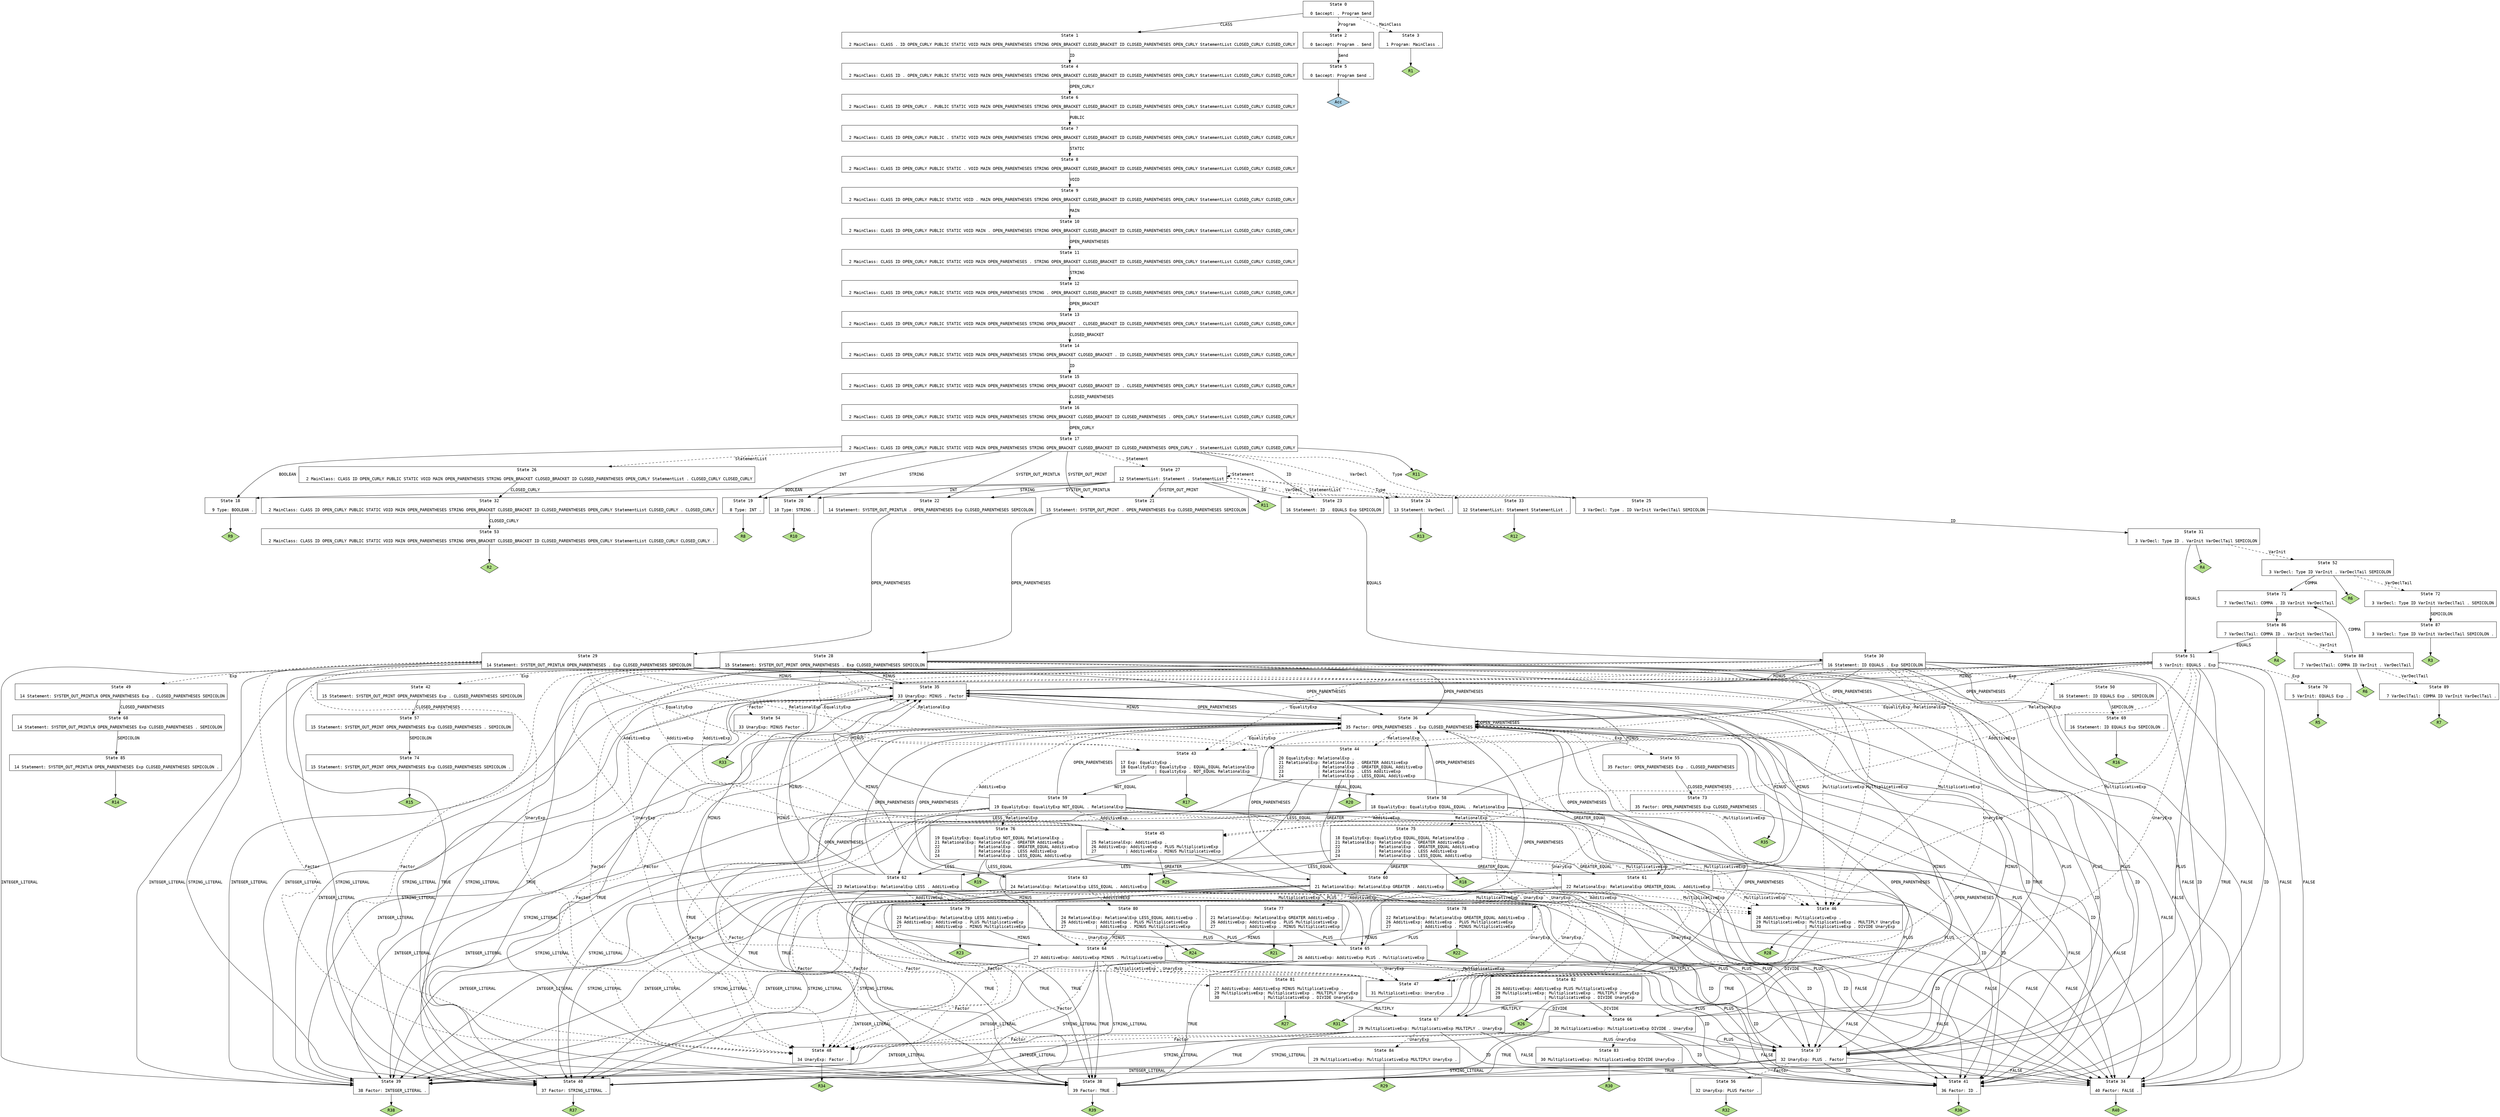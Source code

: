 // Generated by GNU Bison 3.0.4.
// Report bugs to <bug-bison@gnu.org>.
// Home page: <http://www.gnu.org/software/bison/>.

digraph "parser.y"
{
  node [fontname = courier, shape = box, colorscheme = paired6]
  edge [fontname = courier]

  0 [label="State 0\n\l  0 $accept: . Program $end\l"]
  0 -> 1 [style=solid label="CLASS"]
  0 -> 2 [style=dashed label="Program"]
  0 -> 3 [style=dashed label="MainClass"]
  1 [label="State 1\n\l  2 MainClass: CLASS . ID OPEN_CURLY PUBLIC STATIC VOID MAIN OPEN_PARENTHESES STRING OPEN_BRACKET CLOSED_BRACKET ID CLOSED_PARENTHESES OPEN_CURLY StatementList CLOSED_CURLY CLOSED_CURLY\l"]
  1 -> 4 [style=solid label="ID"]
  2 [label="State 2\n\l  0 $accept: Program . $end\l"]
  2 -> 5 [style=solid label="$end"]
  3 [label="State 3\n\l  1 Program: MainClass .\l"]
  3 -> "3R1" [style=solid]
 "3R1" [label="R1", fillcolor=3, shape=diamond, style=filled]
  4 [label="State 4\n\l  2 MainClass: CLASS ID . OPEN_CURLY PUBLIC STATIC VOID MAIN OPEN_PARENTHESES STRING OPEN_BRACKET CLOSED_BRACKET ID CLOSED_PARENTHESES OPEN_CURLY StatementList CLOSED_CURLY CLOSED_CURLY\l"]
  4 -> 6 [style=solid label="OPEN_CURLY"]
  5 [label="State 5\n\l  0 $accept: Program $end .\l"]
  5 -> "5R0" [style=solid]
 "5R0" [label="Acc", fillcolor=1, shape=diamond, style=filled]
  6 [label="State 6\n\l  2 MainClass: CLASS ID OPEN_CURLY . PUBLIC STATIC VOID MAIN OPEN_PARENTHESES STRING OPEN_BRACKET CLOSED_BRACKET ID CLOSED_PARENTHESES OPEN_CURLY StatementList CLOSED_CURLY CLOSED_CURLY\l"]
  6 -> 7 [style=solid label="PUBLIC"]
  7 [label="State 7\n\l  2 MainClass: CLASS ID OPEN_CURLY PUBLIC . STATIC VOID MAIN OPEN_PARENTHESES STRING OPEN_BRACKET CLOSED_BRACKET ID CLOSED_PARENTHESES OPEN_CURLY StatementList CLOSED_CURLY CLOSED_CURLY\l"]
  7 -> 8 [style=solid label="STATIC"]
  8 [label="State 8\n\l  2 MainClass: CLASS ID OPEN_CURLY PUBLIC STATIC . VOID MAIN OPEN_PARENTHESES STRING OPEN_BRACKET CLOSED_BRACKET ID CLOSED_PARENTHESES OPEN_CURLY StatementList CLOSED_CURLY CLOSED_CURLY\l"]
  8 -> 9 [style=solid label="VOID"]
  9 [label="State 9\n\l  2 MainClass: CLASS ID OPEN_CURLY PUBLIC STATIC VOID . MAIN OPEN_PARENTHESES STRING OPEN_BRACKET CLOSED_BRACKET ID CLOSED_PARENTHESES OPEN_CURLY StatementList CLOSED_CURLY CLOSED_CURLY\l"]
  9 -> 10 [style=solid label="MAIN"]
  10 [label="State 10\n\l  2 MainClass: CLASS ID OPEN_CURLY PUBLIC STATIC VOID MAIN . OPEN_PARENTHESES STRING OPEN_BRACKET CLOSED_BRACKET ID CLOSED_PARENTHESES OPEN_CURLY StatementList CLOSED_CURLY CLOSED_CURLY\l"]
  10 -> 11 [style=solid label="OPEN_PARENTHESES"]
  11 [label="State 11\n\l  2 MainClass: CLASS ID OPEN_CURLY PUBLIC STATIC VOID MAIN OPEN_PARENTHESES . STRING OPEN_BRACKET CLOSED_BRACKET ID CLOSED_PARENTHESES OPEN_CURLY StatementList CLOSED_CURLY CLOSED_CURLY\l"]
  11 -> 12 [style=solid label="STRING"]
  12 [label="State 12\n\l  2 MainClass: CLASS ID OPEN_CURLY PUBLIC STATIC VOID MAIN OPEN_PARENTHESES STRING . OPEN_BRACKET CLOSED_BRACKET ID CLOSED_PARENTHESES OPEN_CURLY StatementList CLOSED_CURLY CLOSED_CURLY\l"]
  12 -> 13 [style=solid label="OPEN_BRACKET"]
  13 [label="State 13\n\l  2 MainClass: CLASS ID OPEN_CURLY PUBLIC STATIC VOID MAIN OPEN_PARENTHESES STRING OPEN_BRACKET . CLOSED_BRACKET ID CLOSED_PARENTHESES OPEN_CURLY StatementList CLOSED_CURLY CLOSED_CURLY\l"]
  13 -> 14 [style=solid label="CLOSED_BRACKET"]
  14 [label="State 14\n\l  2 MainClass: CLASS ID OPEN_CURLY PUBLIC STATIC VOID MAIN OPEN_PARENTHESES STRING OPEN_BRACKET CLOSED_BRACKET . ID CLOSED_PARENTHESES OPEN_CURLY StatementList CLOSED_CURLY CLOSED_CURLY\l"]
  14 -> 15 [style=solid label="ID"]
  15 [label="State 15\n\l  2 MainClass: CLASS ID OPEN_CURLY PUBLIC STATIC VOID MAIN OPEN_PARENTHESES STRING OPEN_BRACKET CLOSED_BRACKET ID . CLOSED_PARENTHESES OPEN_CURLY StatementList CLOSED_CURLY CLOSED_CURLY\l"]
  15 -> 16 [style=solid label="CLOSED_PARENTHESES"]
  16 [label="State 16\n\l  2 MainClass: CLASS ID OPEN_CURLY PUBLIC STATIC VOID MAIN OPEN_PARENTHESES STRING OPEN_BRACKET CLOSED_BRACKET ID CLOSED_PARENTHESES . OPEN_CURLY StatementList CLOSED_CURLY CLOSED_CURLY\l"]
  16 -> 17 [style=solid label="OPEN_CURLY"]
  17 [label="State 17\n\l  2 MainClass: CLASS ID OPEN_CURLY PUBLIC STATIC VOID MAIN OPEN_PARENTHESES STRING OPEN_BRACKET CLOSED_BRACKET ID CLOSED_PARENTHESES OPEN_CURLY . StatementList CLOSED_CURLY CLOSED_CURLY\l"]
  17 -> 18 [style=solid label="BOOLEAN"]
  17 -> 19 [style=solid label="INT"]
  17 -> 20 [style=solid label="STRING"]
  17 -> 21 [style=solid label="SYSTEM_OUT_PRINT"]
  17 -> 22 [style=solid label="SYSTEM_OUT_PRINTLN"]
  17 -> 23 [style=solid label="ID"]
  17 -> 24 [style=dashed label="VarDecl"]
  17 -> 25 [style=dashed label="Type"]
  17 -> 26 [style=dashed label="StatementList"]
  17 -> 27 [style=dashed label="Statement"]
  17 -> "17R11" [style=solid]
 "17R11" [label="R11", fillcolor=3, shape=diamond, style=filled]
  18 [label="State 18\n\l  9 Type: BOOLEAN .\l"]
  18 -> "18R9" [style=solid]
 "18R9" [label="R9", fillcolor=3, shape=diamond, style=filled]
  19 [label="State 19\n\l  8 Type: INT .\l"]
  19 -> "19R8" [style=solid]
 "19R8" [label="R8", fillcolor=3, shape=diamond, style=filled]
  20 [label="State 20\n\l 10 Type: STRING .\l"]
  20 -> "20R10" [style=solid]
 "20R10" [label="R10", fillcolor=3, shape=diamond, style=filled]
  21 [label="State 21\n\l 15 Statement: SYSTEM_OUT_PRINT . OPEN_PARENTHESES Exp CLOSED_PARENTHESES SEMICOLON\l"]
  21 -> 28 [style=solid label="OPEN_PARENTHESES"]
  22 [label="State 22\n\l 14 Statement: SYSTEM_OUT_PRINTLN . OPEN_PARENTHESES Exp CLOSED_PARENTHESES SEMICOLON\l"]
  22 -> 29 [style=solid label="OPEN_PARENTHESES"]
  23 [label="State 23\n\l 16 Statement: ID . EQUALS Exp SEMICOLON\l"]
  23 -> 30 [style=solid label="EQUALS"]
  24 [label="State 24\n\l 13 Statement: VarDecl .\l"]
  24 -> "24R13" [style=solid]
 "24R13" [label="R13", fillcolor=3, shape=diamond, style=filled]
  25 [label="State 25\n\l  3 VarDecl: Type . ID VarInit VarDeclTail SEMICOLON\l"]
  25 -> 31 [style=solid label="ID"]
  26 [label="State 26\n\l  2 MainClass: CLASS ID OPEN_CURLY PUBLIC STATIC VOID MAIN OPEN_PARENTHESES STRING OPEN_BRACKET CLOSED_BRACKET ID CLOSED_PARENTHESES OPEN_CURLY StatementList . CLOSED_CURLY CLOSED_CURLY\l"]
  26 -> 32 [style=solid label="CLOSED_CURLY"]
  27 [label="State 27\n\l 12 StatementList: Statement . StatementList\l"]
  27 -> 18 [style=solid label="BOOLEAN"]
  27 -> 19 [style=solid label="INT"]
  27 -> 20 [style=solid label="STRING"]
  27 -> 21 [style=solid label="SYSTEM_OUT_PRINT"]
  27 -> 22 [style=solid label="SYSTEM_OUT_PRINTLN"]
  27 -> 23 [style=solid label="ID"]
  27 -> 24 [style=dashed label="VarDecl"]
  27 -> 25 [style=dashed label="Type"]
  27 -> 33 [style=dashed label="StatementList"]
  27 -> 27 [style=dashed label="Statement"]
  27 -> "27R11" [style=solid]
 "27R11" [label="R11", fillcolor=3, shape=diamond, style=filled]
  28 [label="State 28\n\l 15 Statement: SYSTEM_OUT_PRINT OPEN_PARENTHESES . Exp CLOSED_PARENTHESES SEMICOLON\l"]
  28 -> 34 [style=solid label="FALSE"]
  28 -> 35 [style=solid label="MINUS"]
  28 -> 36 [style=solid label="OPEN_PARENTHESES"]
  28 -> 37 [style=solid label="PLUS"]
  28 -> 38 [style=solid label="TRUE"]
  28 -> 39 [style=solid label="INTEGER_LITERAL"]
  28 -> 40 [style=solid label="STRING_LITERAL"]
  28 -> 41 [style=solid label="ID"]
  28 -> 42 [style=dashed label="Exp"]
  28 -> 43 [style=dashed label="EqualityExp"]
  28 -> 44 [style=dashed label="RelationalExp"]
  28 -> 45 [style=dashed label="AdditiveExp"]
  28 -> 46 [style=dashed label="MultiplicativeExp"]
  28 -> 47 [style=dashed label="UnaryExp"]
  28 -> 48 [style=dashed label="Factor"]
  29 [label="State 29\n\l 14 Statement: SYSTEM_OUT_PRINTLN OPEN_PARENTHESES . Exp CLOSED_PARENTHESES SEMICOLON\l"]
  29 -> 34 [style=solid label="FALSE"]
  29 -> 35 [style=solid label="MINUS"]
  29 -> 36 [style=solid label="OPEN_PARENTHESES"]
  29 -> 37 [style=solid label="PLUS"]
  29 -> 38 [style=solid label="TRUE"]
  29 -> 39 [style=solid label="INTEGER_LITERAL"]
  29 -> 40 [style=solid label="STRING_LITERAL"]
  29 -> 41 [style=solid label="ID"]
  29 -> 49 [style=dashed label="Exp"]
  29 -> 43 [style=dashed label="EqualityExp"]
  29 -> 44 [style=dashed label="RelationalExp"]
  29 -> 45 [style=dashed label="AdditiveExp"]
  29 -> 46 [style=dashed label="MultiplicativeExp"]
  29 -> 47 [style=dashed label="UnaryExp"]
  29 -> 48 [style=dashed label="Factor"]
  30 [label="State 30\n\l 16 Statement: ID EQUALS . Exp SEMICOLON\l"]
  30 -> 34 [style=solid label="FALSE"]
  30 -> 35 [style=solid label="MINUS"]
  30 -> 36 [style=solid label="OPEN_PARENTHESES"]
  30 -> 37 [style=solid label="PLUS"]
  30 -> 38 [style=solid label="TRUE"]
  30 -> 39 [style=solid label="INTEGER_LITERAL"]
  30 -> 40 [style=solid label="STRING_LITERAL"]
  30 -> 41 [style=solid label="ID"]
  30 -> 50 [style=dashed label="Exp"]
  30 -> 43 [style=dashed label="EqualityExp"]
  30 -> 44 [style=dashed label="RelationalExp"]
  30 -> 45 [style=dashed label="AdditiveExp"]
  30 -> 46 [style=dashed label="MultiplicativeExp"]
  30 -> 47 [style=dashed label="UnaryExp"]
  30 -> 48 [style=dashed label="Factor"]
  31 [label="State 31\n\l  3 VarDecl: Type ID . VarInit VarDeclTail SEMICOLON\l"]
  31 -> 51 [style=solid label="EQUALS"]
  31 -> 52 [style=dashed label="VarInit"]
  31 -> "31R4" [style=solid]
 "31R4" [label="R4", fillcolor=3, shape=diamond, style=filled]
  32 [label="State 32\n\l  2 MainClass: CLASS ID OPEN_CURLY PUBLIC STATIC VOID MAIN OPEN_PARENTHESES STRING OPEN_BRACKET CLOSED_BRACKET ID CLOSED_PARENTHESES OPEN_CURLY StatementList CLOSED_CURLY . CLOSED_CURLY\l"]
  32 -> 53 [style=solid label="CLOSED_CURLY"]
  33 [label="State 33\n\l 12 StatementList: Statement StatementList .\l"]
  33 -> "33R12" [style=solid]
 "33R12" [label="R12", fillcolor=3, shape=diamond, style=filled]
  34 [label="State 34\n\l 40 Factor: FALSE .\l"]
  34 -> "34R40" [style=solid]
 "34R40" [label="R40", fillcolor=3, shape=diamond, style=filled]
  35 [label="State 35\n\l 33 UnaryExp: MINUS . Factor\l"]
  35 -> 34 [style=solid label="FALSE"]
  35 -> 36 [style=solid label="OPEN_PARENTHESES"]
  35 -> 38 [style=solid label="TRUE"]
  35 -> 39 [style=solid label="INTEGER_LITERAL"]
  35 -> 40 [style=solid label="STRING_LITERAL"]
  35 -> 41 [style=solid label="ID"]
  35 -> 54 [style=dashed label="Factor"]
  36 [label="State 36\n\l 35 Factor: OPEN_PARENTHESES . Exp CLOSED_PARENTHESES\l"]
  36 -> 34 [style=solid label="FALSE"]
  36 -> 35 [style=solid label="MINUS"]
  36 -> 36 [style=solid label="OPEN_PARENTHESES"]
  36 -> 37 [style=solid label="PLUS"]
  36 -> 38 [style=solid label="TRUE"]
  36 -> 39 [style=solid label="INTEGER_LITERAL"]
  36 -> 40 [style=solid label="STRING_LITERAL"]
  36 -> 41 [style=solid label="ID"]
  36 -> 55 [style=dashed label="Exp"]
  36 -> 43 [style=dashed label="EqualityExp"]
  36 -> 44 [style=dashed label="RelationalExp"]
  36 -> 45 [style=dashed label="AdditiveExp"]
  36 -> 46 [style=dashed label="MultiplicativeExp"]
  36 -> 47 [style=dashed label="UnaryExp"]
  36 -> 48 [style=dashed label="Factor"]
  37 [label="State 37\n\l 32 UnaryExp: PLUS . Factor\l"]
  37 -> 34 [style=solid label="FALSE"]
  37 -> 36 [style=solid label="OPEN_PARENTHESES"]
  37 -> 38 [style=solid label="TRUE"]
  37 -> 39 [style=solid label="INTEGER_LITERAL"]
  37 -> 40 [style=solid label="STRING_LITERAL"]
  37 -> 41 [style=solid label="ID"]
  37 -> 56 [style=dashed label="Factor"]
  38 [label="State 38\n\l 39 Factor: TRUE .\l"]
  38 -> "38R39" [style=solid]
 "38R39" [label="R39", fillcolor=3, shape=diamond, style=filled]
  39 [label="State 39\n\l 38 Factor: INTEGER_LITERAL .\l"]
  39 -> "39R38" [style=solid]
 "39R38" [label="R38", fillcolor=3, shape=diamond, style=filled]
  40 [label="State 40\n\l 37 Factor: STRING_LITERAL .\l"]
  40 -> "40R37" [style=solid]
 "40R37" [label="R37", fillcolor=3, shape=diamond, style=filled]
  41 [label="State 41\n\l 36 Factor: ID .\l"]
  41 -> "41R36" [style=solid]
 "41R36" [label="R36", fillcolor=3, shape=diamond, style=filled]
  42 [label="State 42\n\l 15 Statement: SYSTEM_OUT_PRINT OPEN_PARENTHESES Exp . CLOSED_PARENTHESES SEMICOLON\l"]
  42 -> 57 [style=solid label="CLOSED_PARENTHESES"]
  43 [label="State 43\n\l 17 Exp: EqualityExp .\l 18 EqualityExp: EqualityExp . EQUAL_EQUAL RelationalExp\l 19            | EqualityExp . NOT_EQUAL RelationalExp\l"]
  43 -> 58 [style=solid label="EQUAL_EQUAL"]
  43 -> 59 [style=solid label="NOT_EQUAL"]
  43 -> "43R17" [style=solid]
 "43R17" [label="R17", fillcolor=3, shape=diamond, style=filled]
  44 [label="State 44\n\l 20 EqualityExp: RelationalExp .\l 21 RelationalExp: RelationalExp . GREATER AdditiveExp\l 22              | RelationalExp . GREATER_EQUAL AdditiveExp\l 23              | RelationalExp . LESS AdditiveExp\l 24              | RelationalExp . LESS_EQUAL AdditiveExp\l"]
  44 -> 60 [style=solid label="GREATER"]
  44 -> 61 [style=solid label="GREATER_EQUAL"]
  44 -> 62 [style=solid label="LESS"]
  44 -> 63 [style=solid label="LESS_EQUAL"]
  44 -> "44R20" [style=solid]
 "44R20" [label="R20", fillcolor=3, shape=diamond, style=filled]
  45 [label="State 45\n\l 25 RelationalExp: AdditiveExp .\l 26 AdditiveExp: AdditiveExp . PLUS MultiplicativeExp\l 27            | AdditiveExp . MINUS MultiplicativeExp\l"]
  45 -> 64 [style=solid label="MINUS"]
  45 -> 65 [style=solid label="PLUS"]
  45 -> "45R25" [style=solid]
 "45R25" [label="R25", fillcolor=3, shape=diamond, style=filled]
  46 [label="State 46\n\l 28 AdditiveExp: MultiplicativeExp .\l 29 MultiplicativeExp: MultiplicativeExp . MULTIPLY UnaryExp\l 30                  | MultiplicativeExp . DIVIDE UnaryExp\l"]
  46 -> 66 [style=solid label="DIVIDE"]
  46 -> 67 [style=solid label="MULTIPLY"]
  46 -> "46R28" [style=solid]
 "46R28" [label="R28", fillcolor=3, shape=diamond, style=filled]
  47 [label="State 47\n\l 31 MultiplicativeExp: UnaryExp .\l"]
  47 -> "47R31" [style=solid]
 "47R31" [label="R31", fillcolor=3, shape=diamond, style=filled]
  48 [label="State 48\n\l 34 UnaryExp: Factor .\l"]
  48 -> "48R34" [style=solid]
 "48R34" [label="R34", fillcolor=3, shape=diamond, style=filled]
  49 [label="State 49\n\l 14 Statement: SYSTEM_OUT_PRINTLN OPEN_PARENTHESES Exp . CLOSED_PARENTHESES SEMICOLON\l"]
  49 -> 68 [style=solid label="CLOSED_PARENTHESES"]
  50 [label="State 50\n\l 16 Statement: ID EQUALS Exp . SEMICOLON\l"]
  50 -> 69 [style=solid label="SEMICOLON"]
  51 [label="State 51\n\l  5 VarInit: EQUALS . Exp\l"]
  51 -> 34 [style=solid label="FALSE"]
  51 -> 35 [style=solid label="MINUS"]
  51 -> 36 [style=solid label="OPEN_PARENTHESES"]
  51 -> 37 [style=solid label="PLUS"]
  51 -> 38 [style=solid label="TRUE"]
  51 -> 39 [style=solid label="INTEGER_LITERAL"]
  51 -> 40 [style=solid label="STRING_LITERAL"]
  51 -> 41 [style=solid label="ID"]
  51 -> 70 [style=dashed label="Exp"]
  51 -> 43 [style=dashed label="EqualityExp"]
  51 -> 44 [style=dashed label="RelationalExp"]
  51 -> 45 [style=dashed label="AdditiveExp"]
  51 -> 46 [style=dashed label="MultiplicativeExp"]
  51 -> 47 [style=dashed label="UnaryExp"]
  51 -> 48 [style=dashed label="Factor"]
  52 [label="State 52\n\l  3 VarDecl: Type ID VarInit . VarDeclTail SEMICOLON\l"]
  52 -> 71 [style=solid label="COMMA"]
  52 -> 72 [style=dashed label="VarDeclTail"]
  52 -> "52R6" [style=solid]
 "52R6" [label="R6", fillcolor=3, shape=diamond, style=filled]
  53 [label="State 53\n\l  2 MainClass: CLASS ID OPEN_CURLY PUBLIC STATIC VOID MAIN OPEN_PARENTHESES STRING OPEN_BRACKET CLOSED_BRACKET ID CLOSED_PARENTHESES OPEN_CURLY StatementList CLOSED_CURLY CLOSED_CURLY .\l"]
  53 -> "53R2" [style=solid]
 "53R2" [label="R2", fillcolor=3, shape=diamond, style=filled]
  54 [label="State 54\n\l 33 UnaryExp: MINUS Factor .\l"]
  54 -> "54R33" [style=solid]
 "54R33" [label="R33", fillcolor=3, shape=diamond, style=filled]
  55 [label="State 55\n\l 35 Factor: OPEN_PARENTHESES Exp . CLOSED_PARENTHESES\l"]
  55 -> 73 [style=solid label="CLOSED_PARENTHESES"]
  56 [label="State 56\n\l 32 UnaryExp: PLUS Factor .\l"]
  56 -> "56R32" [style=solid]
 "56R32" [label="R32", fillcolor=3, shape=diamond, style=filled]
  57 [label="State 57\n\l 15 Statement: SYSTEM_OUT_PRINT OPEN_PARENTHESES Exp CLOSED_PARENTHESES . SEMICOLON\l"]
  57 -> 74 [style=solid label="SEMICOLON"]
  58 [label="State 58\n\l 18 EqualityExp: EqualityExp EQUAL_EQUAL . RelationalExp\l"]
  58 -> 34 [style=solid label="FALSE"]
  58 -> 35 [style=solid label="MINUS"]
  58 -> 36 [style=solid label="OPEN_PARENTHESES"]
  58 -> 37 [style=solid label="PLUS"]
  58 -> 38 [style=solid label="TRUE"]
  58 -> 39 [style=solid label="INTEGER_LITERAL"]
  58 -> 40 [style=solid label="STRING_LITERAL"]
  58 -> 41 [style=solid label="ID"]
  58 -> 75 [style=dashed label="RelationalExp"]
  58 -> 45 [style=dashed label="AdditiveExp"]
  58 -> 46 [style=dashed label="MultiplicativeExp"]
  58 -> 47 [style=dashed label="UnaryExp"]
  58 -> 48 [style=dashed label="Factor"]
  59 [label="State 59\n\l 19 EqualityExp: EqualityExp NOT_EQUAL . RelationalExp\l"]
  59 -> 34 [style=solid label="FALSE"]
  59 -> 35 [style=solid label="MINUS"]
  59 -> 36 [style=solid label="OPEN_PARENTHESES"]
  59 -> 37 [style=solid label="PLUS"]
  59 -> 38 [style=solid label="TRUE"]
  59 -> 39 [style=solid label="INTEGER_LITERAL"]
  59 -> 40 [style=solid label="STRING_LITERAL"]
  59 -> 41 [style=solid label="ID"]
  59 -> 76 [style=dashed label="RelationalExp"]
  59 -> 45 [style=dashed label="AdditiveExp"]
  59 -> 46 [style=dashed label="MultiplicativeExp"]
  59 -> 47 [style=dashed label="UnaryExp"]
  59 -> 48 [style=dashed label="Factor"]
  60 [label="State 60\n\l 21 RelationalExp: RelationalExp GREATER . AdditiveExp\l"]
  60 -> 34 [style=solid label="FALSE"]
  60 -> 35 [style=solid label="MINUS"]
  60 -> 36 [style=solid label="OPEN_PARENTHESES"]
  60 -> 37 [style=solid label="PLUS"]
  60 -> 38 [style=solid label="TRUE"]
  60 -> 39 [style=solid label="INTEGER_LITERAL"]
  60 -> 40 [style=solid label="STRING_LITERAL"]
  60 -> 41 [style=solid label="ID"]
  60 -> 77 [style=dashed label="AdditiveExp"]
  60 -> 46 [style=dashed label="MultiplicativeExp"]
  60 -> 47 [style=dashed label="UnaryExp"]
  60 -> 48 [style=dashed label="Factor"]
  61 [label="State 61\n\l 22 RelationalExp: RelationalExp GREATER_EQUAL . AdditiveExp\l"]
  61 -> 34 [style=solid label="FALSE"]
  61 -> 35 [style=solid label="MINUS"]
  61 -> 36 [style=solid label="OPEN_PARENTHESES"]
  61 -> 37 [style=solid label="PLUS"]
  61 -> 38 [style=solid label="TRUE"]
  61 -> 39 [style=solid label="INTEGER_LITERAL"]
  61 -> 40 [style=solid label="STRING_LITERAL"]
  61 -> 41 [style=solid label="ID"]
  61 -> 78 [style=dashed label="AdditiveExp"]
  61 -> 46 [style=dashed label="MultiplicativeExp"]
  61 -> 47 [style=dashed label="UnaryExp"]
  61 -> 48 [style=dashed label="Factor"]
  62 [label="State 62\n\l 23 RelationalExp: RelationalExp LESS . AdditiveExp\l"]
  62 -> 34 [style=solid label="FALSE"]
  62 -> 35 [style=solid label="MINUS"]
  62 -> 36 [style=solid label="OPEN_PARENTHESES"]
  62 -> 37 [style=solid label="PLUS"]
  62 -> 38 [style=solid label="TRUE"]
  62 -> 39 [style=solid label="INTEGER_LITERAL"]
  62 -> 40 [style=solid label="STRING_LITERAL"]
  62 -> 41 [style=solid label="ID"]
  62 -> 79 [style=dashed label="AdditiveExp"]
  62 -> 46 [style=dashed label="MultiplicativeExp"]
  62 -> 47 [style=dashed label="UnaryExp"]
  62 -> 48 [style=dashed label="Factor"]
  63 [label="State 63\n\l 24 RelationalExp: RelationalExp LESS_EQUAL . AdditiveExp\l"]
  63 -> 34 [style=solid label="FALSE"]
  63 -> 35 [style=solid label="MINUS"]
  63 -> 36 [style=solid label="OPEN_PARENTHESES"]
  63 -> 37 [style=solid label="PLUS"]
  63 -> 38 [style=solid label="TRUE"]
  63 -> 39 [style=solid label="INTEGER_LITERAL"]
  63 -> 40 [style=solid label="STRING_LITERAL"]
  63 -> 41 [style=solid label="ID"]
  63 -> 80 [style=dashed label="AdditiveExp"]
  63 -> 46 [style=dashed label="MultiplicativeExp"]
  63 -> 47 [style=dashed label="UnaryExp"]
  63 -> 48 [style=dashed label="Factor"]
  64 [label="State 64\n\l 27 AdditiveExp: AdditiveExp MINUS . MultiplicativeExp\l"]
  64 -> 34 [style=solid label="FALSE"]
  64 -> 35 [style=solid label="MINUS"]
  64 -> 36 [style=solid label="OPEN_PARENTHESES"]
  64 -> 37 [style=solid label="PLUS"]
  64 -> 38 [style=solid label="TRUE"]
  64 -> 39 [style=solid label="INTEGER_LITERAL"]
  64 -> 40 [style=solid label="STRING_LITERAL"]
  64 -> 41 [style=solid label="ID"]
  64 -> 81 [style=dashed label="MultiplicativeExp"]
  64 -> 47 [style=dashed label="UnaryExp"]
  64 -> 48 [style=dashed label="Factor"]
  65 [label="State 65\n\l 26 AdditiveExp: AdditiveExp PLUS . MultiplicativeExp\l"]
  65 -> 34 [style=solid label="FALSE"]
  65 -> 35 [style=solid label="MINUS"]
  65 -> 36 [style=solid label="OPEN_PARENTHESES"]
  65 -> 37 [style=solid label="PLUS"]
  65 -> 38 [style=solid label="TRUE"]
  65 -> 39 [style=solid label="INTEGER_LITERAL"]
  65 -> 40 [style=solid label="STRING_LITERAL"]
  65 -> 41 [style=solid label="ID"]
  65 -> 82 [style=dashed label="MultiplicativeExp"]
  65 -> 47 [style=dashed label="UnaryExp"]
  65 -> 48 [style=dashed label="Factor"]
  66 [label="State 66\n\l 30 MultiplicativeExp: MultiplicativeExp DIVIDE . UnaryExp\l"]
  66 -> 34 [style=solid label="FALSE"]
  66 -> 35 [style=solid label="MINUS"]
  66 -> 36 [style=solid label="OPEN_PARENTHESES"]
  66 -> 37 [style=solid label="PLUS"]
  66 -> 38 [style=solid label="TRUE"]
  66 -> 39 [style=solid label="INTEGER_LITERAL"]
  66 -> 40 [style=solid label="STRING_LITERAL"]
  66 -> 41 [style=solid label="ID"]
  66 -> 83 [style=dashed label="UnaryExp"]
  66 -> 48 [style=dashed label="Factor"]
  67 [label="State 67\n\l 29 MultiplicativeExp: MultiplicativeExp MULTIPLY . UnaryExp\l"]
  67 -> 34 [style=solid label="FALSE"]
  67 -> 35 [style=solid label="MINUS"]
  67 -> 36 [style=solid label="OPEN_PARENTHESES"]
  67 -> 37 [style=solid label="PLUS"]
  67 -> 38 [style=solid label="TRUE"]
  67 -> 39 [style=solid label="INTEGER_LITERAL"]
  67 -> 40 [style=solid label="STRING_LITERAL"]
  67 -> 41 [style=solid label="ID"]
  67 -> 84 [style=dashed label="UnaryExp"]
  67 -> 48 [style=dashed label="Factor"]
  68 [label="State 68\n\l 14 Statement: SYSTEM_OUT_PRINTLN OPEN_PARENTHESES Exp CLOSED_PARENTHESES . SEMICOLON\l"]
  68 -> 85 [style=solid label="SEMICOLON"]
  69 [label="State 69\n\l 16 Statement: ID EQUALS Exp SEMICOLON .\l"]
  69 -> "69R16" [style=solid]
 "69R16" [label="R16", fillcolor=3, shape=diamond, style=filled]
  70 [label="State 70\n\l  5 VarInit: EQUALS Exp .\l"]
  70 -> "70R5" [style=solid]
 "70R5" [label="R5", fillcolor=3, shape=diamond, style=filled]
  71 [label="State 71\n\l  7 VarDeclTail: COMMA . ID VarInit VarDeclTail\l"]
  71 -> 86 [style=solid label="ID"]
  72 [label="State 72\n\l  3 VarDecl: Type ID VarInit VarDeclTail . SEMICOLON\l"]
  72 -> 87 [style=solid label="SEMICOLON"]
  73 [label="State 73\n\l 35 Factor: OPEN_PARENTHESES Exp CLOSED_PARENTHESES .\l"]
  73 -> "73R35" [style=solid]
 "73R35" [label="R35", fillcolor=3, shape=diamond, style=filled]
  74 [label="State 74\n\l 15 Statement: SYSTEM_OUT_PRINT OPEN_PARENTHESES Exp CLOSED_PARENTHESES SEMICOLON .\l"]
  74 -> "74R15" [style=solid]
 "74R15" [label="R15", fillcolor=3, shape=diamond, style=filled]
  75 [label="State 75\n\l 18 EqualityExp: EqualityExp EQUAL_EQUAL RelationalExp .\l 21 RelationalExp: RelationalExp . GREATER AdditiveExp\l 22              | RelationalExp . GREATER_EQUAL AdditiveExp\l 23              | RelationalExp . LESS AdditiveExp\l 24              | RelationalExp . LESS_EQUAL AdditiveExp\l"]
  75 -> 60 [style=solid label="GREATER"]
  75 -> 61 [style=solid label="GREATER_EQUAL"]
  75 -> 62 [style=solid label="LESS"]
  75 -> 63 [style=solid label="LESS_EQUAL"]
  75 -> "75R18" [style=solid]
 "75R18" [label="R18", fillcolor=3, shape=diamond, style=filled]
  76 [label="State 76\n\l 19 EqualityExp: EqualityExp NOT_EQUAL RelationalExp .\l 21 RelationalExp: RelationalExp . GREATER AdditiveExp\l 22              | RelationalExp . GREATER_EQUAL AdditiveExp\l 23              | RelationalExp . LESS AdditiveExp\l 24              | RelationalExp . LESS_EQUAL AdditiveExp\l"]
  76 -> 60 [style=solid label="GREATER"]
  76 -> 61 [style=solid label="GREATER_EQUAL"]
  76 -> 62 [style=solid label="LESS"]
  76 -> 63 [style=solid label="LESS_EQUAL"]
  76 -> "76R19" [style=solid]
 "76R19" [label="R19", fillcolor=3, shape=diamond, style=filled]
  77 [label="State 77\n\l 21 RelationalExp: RelationalExp GREATER AdditiveExp .\l 26 AdditiveExp: AdditiveExp . PLUS MultiplicativeExp\l 27            | AdditiveExp . MINUS MultiplicativeExp\l"]
  77 -> 64 [style=solid label="MINUS"]
  77 -> 65 [style=solid label="PLUS"]
  77 -> "77R21" [style=solid]
 "77R21" [label="R21", fillcolor=3, shape=diamond, style=filled]
  78 [label="State 78\n\l 22 RelationalExp: RelationalExp GREATER_EQUAL AdditiveExp .\l 26 AdditiveExp: AdditiveExp . PLUS MultiplicativeExp\l 27            | AdditiveExp . MINUS MultiplicativeExp\l"]
  78 -> 64 [style=solid label="MINUS"]
  78 -> 65 [style=solid label="PLUS"]
  78 -> "78R22" [style=solid]
 "78R22" [label="R22", fillcolor=3, shape=diamond, style=filled]
  79 [label="State 79\n\l 23 RelationalExp: RelationalExp LESS AdditiveExp .\l 26 AdditiveExp: AdditiveExp . PLUS MultiplicativeExp\l 27            | AdditiveExp . MINUS MultiplicativeExp\l"]
  79 -> 64 [style=solid label="MINUS"]
  79 -> 65 [style=solid label="PLUS"]
  79 -> "79R23" [style=solid]
 "79R23" [label="R23", fillcolor=3, shape=diamond, style=filled]
  80 [label="State 80\n\l 24 RelationalExp: RelationalExp LESS_EQUAL AdditiveExp .\l 26 AdditiveExp: AdditiveExp . PLUS MultiplicativeExp\l 27            | AdditiveExp . MINUS MultiplicativeExp\l"]
  80 -> 64 [style=solid label="MINUS"]
  80 -> 65 [style=solid label="PLUS"]
  80 -> "80R24" [style=solid]
 "80R24" [label="R24", fillcolor=3, shape=diamond, style=filled]
  81 [label="State 81\n\l 27 AdditiveExp: AdditiveExp MINUS MultiplicativeExp .\l 29 MultiplicativeExp: MultiplicativeExp . MULTIPLY UnaryExp\l 30                  | MultiplicativeExp . DIVIDE UnaryExp\l"]
  81 -> 66 [style=solid label="DIVIDE"]
  81 -> 67 [style=solid label="MULTIPLY"]
  81 -> "81R27" [style=solid]
 "81R27" [label="R27", fillcolor=3, shape=diamond, style=filled]
  82 [label="State 82\n\l 26 AdditiveExp: AdditiveExp PLUS MultiplicativeExp .\l 29 MultiplicativeExp: MultiplicativeExp . MULTIPLY UnaryExp\l 30                  | MultiplicativeExp . DIVIDE UnaryExp\l"]
  82 -> 66 [style=solid label="DIVIDE"]
  82 -> 67 [style=solid label="MULTIPLY"]
  82 -> "82R26" [style=solid]
 "82R26" [label="R26", fillcolor=3, shape=diamond, style=filled]
  83 [label="State 83\n\l 30 MultiplicativeExp: MultiplicativeExp DIVIDE UnaryExp .\l"]
  83 -> "83R30" [style=solid]
 "83R30" [label="R30", fillcolor=3, shape=diamond, style=filled]
  84 [label="State 84\n\l 29 MultiplicativeExp: MultiplicativeExp MULTIPLY UnaryExp .\l"]
  84 -> "84R29" [style=solid]
 "84R29" [label="R29", fillcolor=3, shape=diamond, style=filled]
  85 [label="State 85\n\l 14 Statement: SYSTEM_OUT_PRINTLN OPEN_PARENTHESES Exp CLOSED_PARENTHESES SEMICOLON .\l"]
  85 -> "85R14" [style=solid]
 "85R14" [label="R14", fillcolor=3, shape=diamond, style=filled]
  86 [label="State 86\n\l  7 VarDeclTail: COMMA ID . VarInit VarDeclTail\l"]
  86 -> 51 [style=solid label="EQUALS"]
  86 -> 88 [style=dashed label="VarInit"]
  86 -> "86R4" [style=solid]
 "86R4" [label="R4", fillcolor=3, shape=diamond, style=filled]
  87 [label="State 87\n\l  3 VarDecl: Type ID VarInit VarDeclTail SEMICOLON .\l"]
  87 -> "87R3" [style=solid]
 "87R3" [label="R3", fillcolor=3, shape=diamond, style=filled]
  88 [label="State 88\n\l  7 VarDeclTail: COMMA ID VarInit . VarDeclTail\l"]
  88 -> 71 [style=solid label="COMMA"]
  88 -> 89 [style=dashed label="VarDeclTail"]
  88 -> "88R6" [style=solid]
 "88R6" [label="R6", fillcolor=3, shape=diamond, style=filled]
  89 [label="State 89\n\l  7 VarDeclTail: COMMA ID VarInit VarDeclTail .\l"]
  89 -> "89R7" [style=solid]
 "89R7" [label="R7", fillcolor=3, shape=diamond, style=filled]
}
